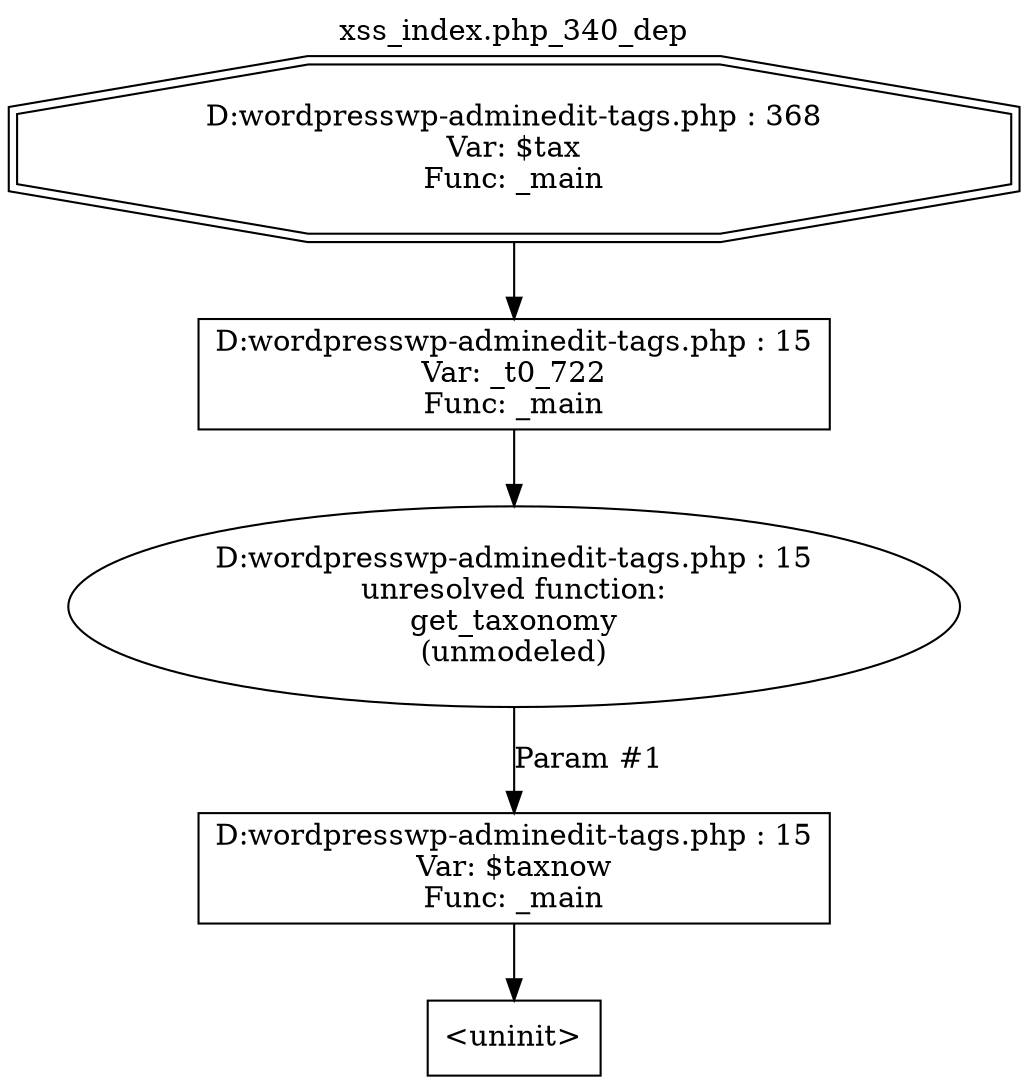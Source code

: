 digraph cfg {
  label="xss_index.php_340_dep";
  labelloc=t;
  n1 [shape=doubleoctagon, label="D:\wordpress\wp-admin\edit-tags.php : 368\nVar: $tax\nFunc: _main\n"];
  n2 [shape=box, label="D:\wordpress\wp-admin\edit-tags.php : 15\nVar: _t0_722\nFunc: _main\n"];
  n3 [shape=ellipse, label="D:\wordpress\wp-admin\edit-tags.php : 15\nunresolved function:\nget_taxonomy\n(unmodeled)\n"];
  n4 [shape=box, label="D:\wordpress\wp-admin\edit-tags.php : 15\nVar: $taxnow\nFunc: _main\n"];
  n5 [shape=box, label="<uninit>"];
  n2 -> n3;
  n4 -> n5;
  n3 -> n4[label="Param #1"];
  n1 -> n2;
}
